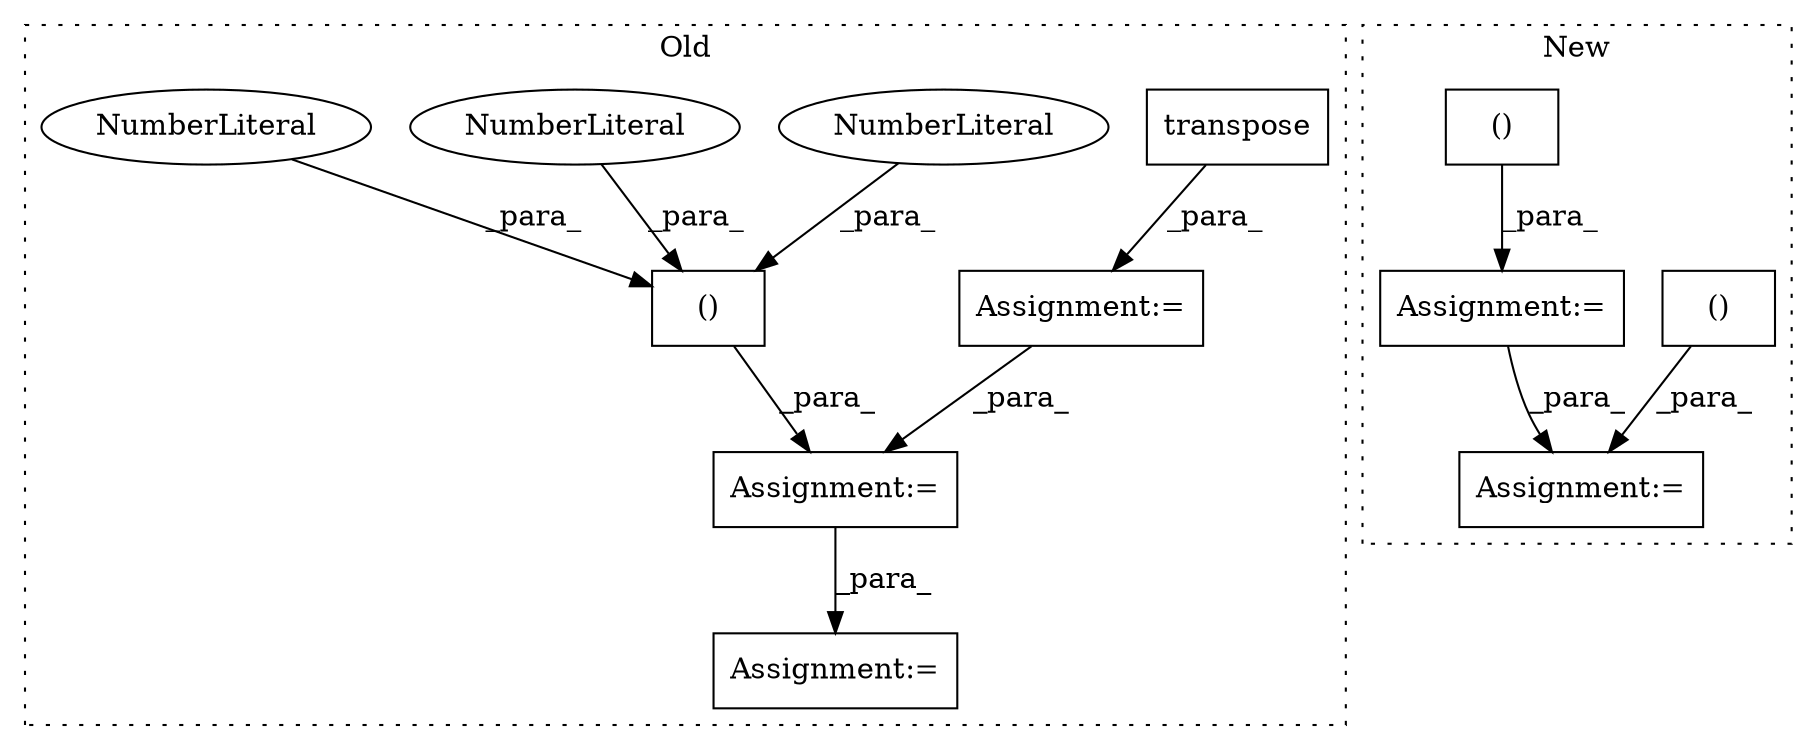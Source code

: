digraph G {
subgraph cluster0 {
1 [label="transpose" a="32" s="2605,2681" l="10,2" shape="box"];
3 [label="Assignment:=" a="7" s="2594" l="1" shape="box"];
5 [label="Assignment:=" a="7" s="3077" l="1" shape="box"];
6 [label="Assignment:=" a="7" s="3404" l="1" shape="box"];
7 [label="()" a="106" s="3105" l="43" shape="box"];
10 [label="NumberLiteral" a="34" s="3133" l="1" shape="ellipse"];
11 [label="NumberLiteral" a="34" s="3105" l="1" shape="ellipse"];
12 [label="NumberLiteral" a="34" s="3147" l="1" shape="ellipse"];
label = "Old";
style="dotted";
}
subgraph cluster1 {
2 [label="()" a="106" s="2702" l="87" shape="box"];
4 [label="Assignment:=" a="7" s="2669" l="1" shape="box"];
8 [label="()" a="106" s="2574" l="84" shape="box"];
9 [label="Assignment:=" a="7" s="2548" l="1" shape="box"];
label = "New";
style="dotted";
}
1 -> 3 [label="_para_"];
2 -> 4 [label="_para_"];
3 -> 5 [label="_para_"];
5 -> 6 [label="_para_"];
7 -> 5 [label="_para_"];
8 -> 9 [label="_para_"];
9 -> 4 [label="_para_"];
10 -> 7 [label="_para_"];
11 -> 7 [label="_para_"];
12 -> 7 [label="_para_"];
}
